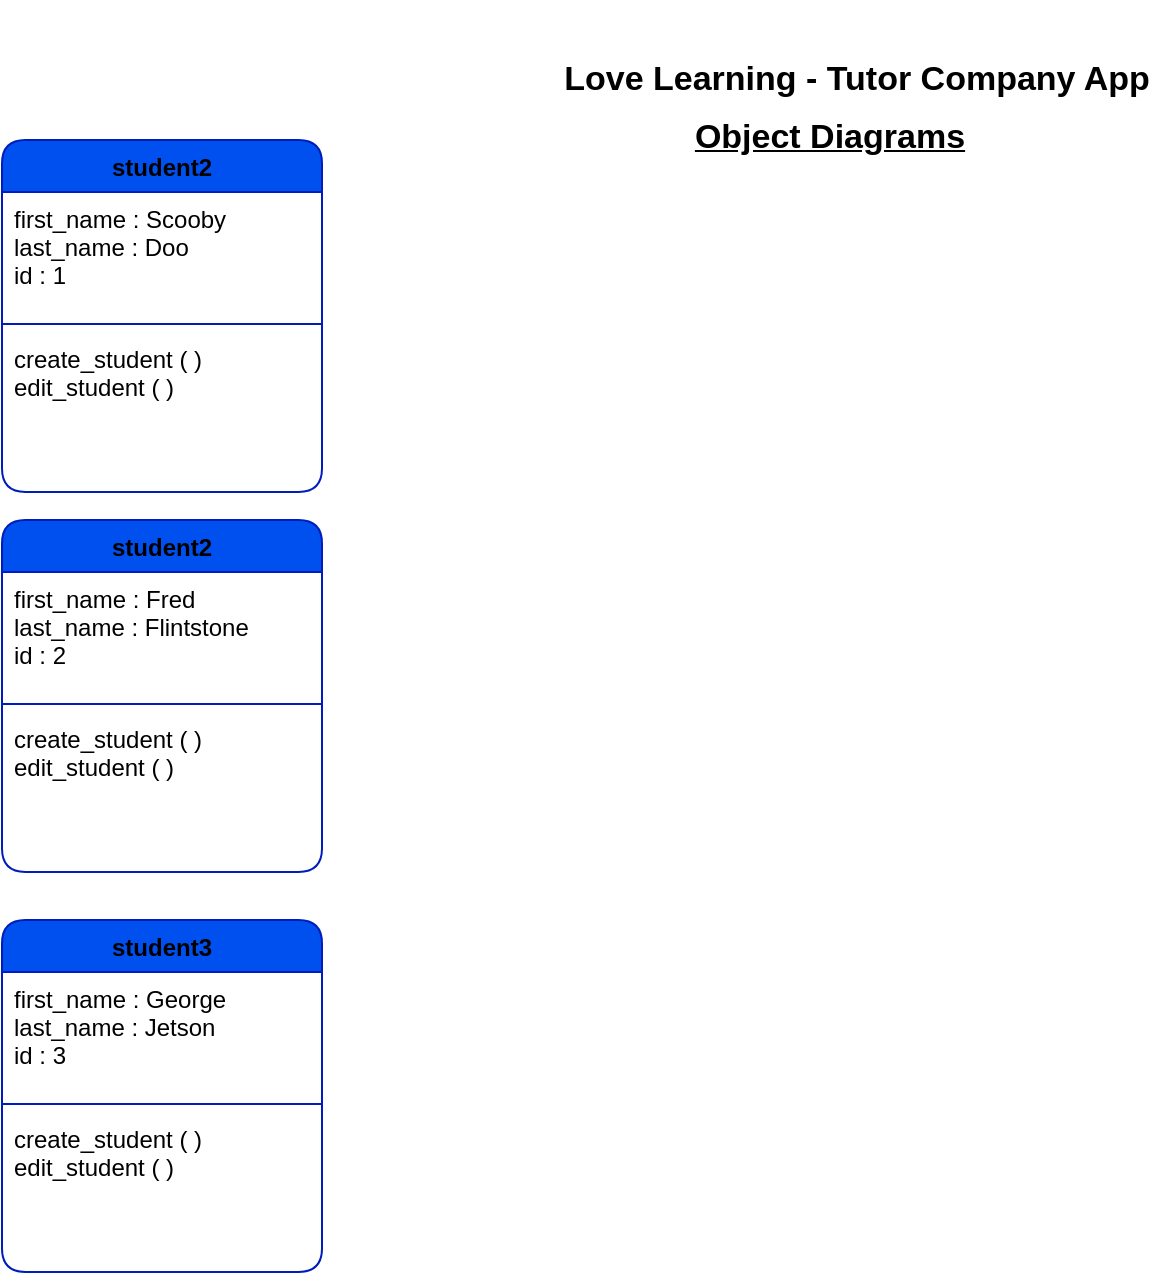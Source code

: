 <mxfile>
    <diagram id="qWxLhd9wn_35UVgEhRdV" name="Page-1">
        <mxGraphModel dx="1059" dy="2073" grid="1" gridSize="10" guides="1" tooltips="1" connect="1" arrows="1" fold="1" page="1" pageScale="1" pageWidth="827" pageHeight="1169" background="#ffffff" math="0" shadow="0">
            <root>
                <mxCell id="0"/>
                <mxCell id="1" parent="0"/>
                <mxCell id="8" value="student2" style="swimlane;fontStyle=1;align=center;verticalAlign=top;childLayout=stackLayout;horizontal=1;startSize=26;horizontalStack=0;resizeParent=1;resizeParentMax=0;resizeLast=0;collapsible=1;marginBottom=0;rounded=1;fontColor=#000000;fillColor=#0050ef;strokeColor=#001DBC;" vertex="1" parent="1">
                    <mxGeometry x="10" y="-1080" width="160" height="176" as="geometry"/>
                </mxCell>
                <mxCell id="9" value="first_name : Scooby&#10;last_name : Doo&#10;id : 1" style="text;strokeColor=none;fillColor=none;align=left;verticalAlign=top;spacingLeft=4;spacingRight=4;overflow=hidden;rotatable=0;points=[[0,0.5],[1,0.5]];portConstraint=eastwest;rounded=1;fontColor=#000000;" vertex="1" parent="8">
                    <mxGeometry y="26" width="160" height="62" as="geometry"/>
                </mxCell>
                <mxCell id="10" value="" style="line;strokeWidth=1;fillColor=none;align=left;verticalAlign=middle;spacingTop=-1;spacingLeft=3;spacingRight=3;rotatable=0;labelPosition=right;points=[];portConstraint=eastwest;strokeColor=inherit;rounded=1;fontColor=#000000;" vertex="1" parent="8">
                    <mxGeometry y="88" width="160" height="8" as="geometry"/>
                </mxCell>
                <mxCell id="11" value="create_student ( )&#10;edit_student ( )&#10;" style="text;strokeColor=none;fillColor=none;align=left;verticalAlign=top;spacingLeft=4;spacingRight=4;overflow=hidden;rotatable=0;points=[[0,0.5],[1,0.5]];portConstraint=eastwest;rounded=1;fontColor=#000000;" vertex="1" parent="8">
                    <mxGeometry y="96" width="160" height="80" as="geometry"/>
                </mxCell>
                <mxCell id="12" value="&lt;p style=&quot;line-height: 160%; font-size: 17px;&quot;&gt;Love Learning - Tutor Company App&lt;/p&gt;" style="text;html=1;strokeColor=none;fillColor=none;align=center;verticalAlign=middle;whiteSpace=wrap;rounded=1;fontStyle=1;fontSize=17;fontColor=#000000;" vertex="1" parent="1">
                    <mxGeometry x="284" y="-1150" width="307" height="77" as="geometry"/>
                </mxCell>
                <mxCell id="13" value="Object Diagrams" style="text;html=1;strokeColor=none;fillColor=none;align=center;verticalAlign=middle;whiteSpace=wrap;rounded=1;fontSize=17;fontStyle=5;fontColor=#000000;" vertex="1" parent="1">
                    <mxGeometry x="313" y="-1107" width="222" height="52" as="geometry"/>
                </mxCell>
                <mxCell id="14" value="student2" style="swimlane;fontStyle=1;align=center;verticalAlign=top;childLayout=stackLayout;horizontal=1;startSize=26;horizontalStack=0;resizeParent=1;resizeParentMax=0;resizeLast=0;collapsible=1;marginBottom=0;rounded=1;fontColor=#000000;fillColor=#0050ef;strokeColor=#001DBC;" vertex="1" parent="1">
                    <mxGeometry x="10" y="-890" width="160" height="176" as="geometry"/>
                </mxCell>
                <mxCell id="15" value="first_name : Fred&#10;last_name : Flintstone&#10;id : 2" style="text;strokeColor=none;fillColor=none;align=left;verticalAlign=top;spacingLeft=4;spacingRight=4;overflow=hidden;rotatable=0;points=[[0,0.5],[1,0.5]];portConstraint=eastwest;rounded=1;fontColor=#000000;" vertex="1" parent="14">
                    <mxGeometry y="26" width="160" height="62" as="geometry"/>
                </mxCell>
                <mxCell id="16" value="" style="line;strokeWidth=1;fillColor=none;align=left;verticalAlign=middle;spacingTop=-1;spacingLeft=3;spacingRight=3;rotatable=0;labelPosition=right;points=[];portConstraint=eastwest;strokeColor=inherit;rounded=1;fontColor=#000000;" vertex="1" parent="14">
                    <mxGeometry y="88" width="160" height="8" as="geometry"/>
                </mxCell>
                <mxCell id="17" value="create_student ( )&#10;edit_student ( )&#10;" style="text;strokeColor=none;fillColor=none;align=left;verticalAlign=top;spacingLeft=4;spacingRight=4;overflow=hidden;rotatable=0;points=[[0,0.5],[1,0.5]];portConstraint=eastwest;rounded=1;fontColor=#000000;" vertex="1" parent="14">
                    <mxGeometry y="96" width="160" height="80" as="geometry"/>
                </mxCell>
                <mxCell id="18" value="student3" style="swimlane;fontStyle=1;align=center;verticalAlign=top;childLayout=stackLayout;horizontal=1;startSize=26;horizontalStack=0;resizeParent=1;resizeParentMax=0;resizeLast=0;collapsible=1;marginBottom=0;rounded=1;fontColor=#000000;fillColor=#0050ef;strokeColor=#001DBC;" vertex="1" parent="1">
                    <mxGeometry x="10" y="-690" width="160" height="176" as="geometry"/>
                </mxCell>
                <mxCell id="19" value="first_name : George&#10;last_name : Jetson&#10;id : 3" style="text;strokeColor=none;fillColor=none;align=left;verticalAlign=top;spacingLeft=4;spacingRight=4;overflow=hidden;rotatable=0;points=[[0,0.5],[1,0.5]];portConstraint=eastwest;rounded=1;fontColor=#000000;" vertex="1" parent="18">
                    <mxGeometry y="26" width="160" height="62" as="geometry"/>
                </mxCell>
                <mxCell id="20" value="" style="line;strokeWidth=1;fillColor=none;align=left;verticalAlign=middle;spacingTop=-1;spacingLeft=3;spacingRight=3;rotatable=0;labelPosition=right;points=[];portConstraint=eastwest;strokeColor=inherit;rounded=1;fontColor=#000000;" vertex="1" parent="18">
                    <mxGeometry y="88" width="160" height="8" as="geometry"/>
                </mxCell>
                <mxCell id="21" value="create_student ( )&#10;edit_student ( )&#10;" style="text;strokeColor=none;fillColor=none;align=left;verticalAlign=top;spacingLeft=4;spacingRight=4;overflow=hidden;rotatable=0;points=[[0,0.5],[1,0.5]];portConstraint=eastwest;rounded=1;fontColor=#000000;" vertex="1" parent="18">
                    <mxGeometry y="96" width="160" height="80" as="geometry"/>
                </mxCell>
            </root>
        </mxGraphModel>
    </diagram>
</mxfile>